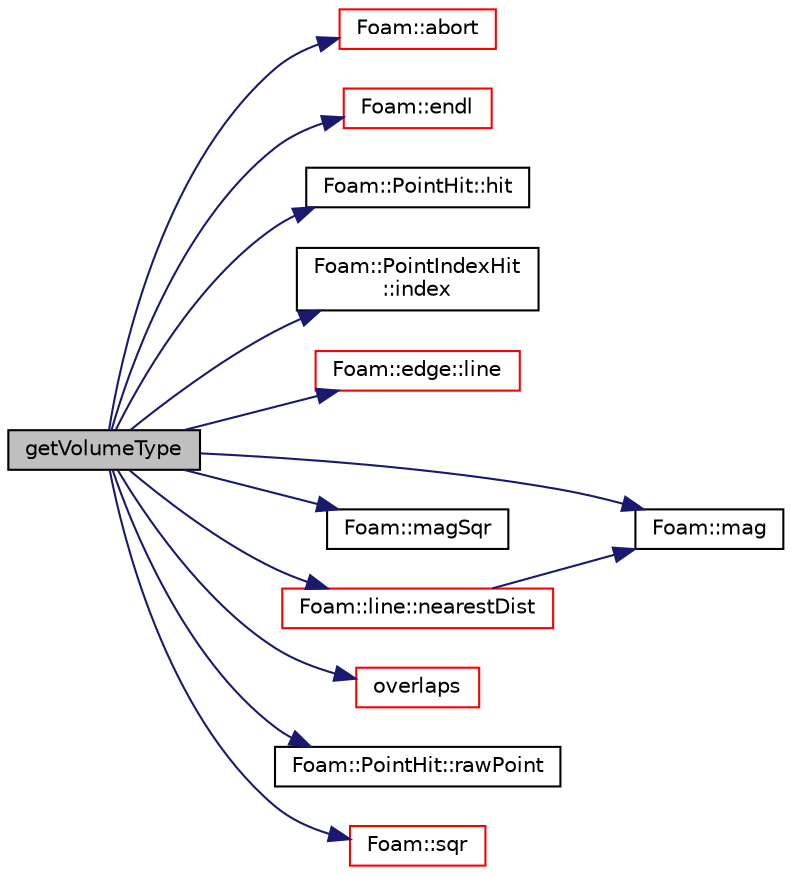 digraph "getVolumeType"
{
  bgcolor="transparent";
  edge [fontname="Helvetica",fontsize="10",labelfontname="Helvetica",labelfontsize="10"];
  node [fontname="Helvetica",fontsize="10",shape=record];
  rankdir="LR";
  Node1 [label="getVolumeType",height=0.2,width=0.4,color="black", fillcolor="grey75", style="filled", fontcolor="black"];
  Node1 -> Node2 [color="midnightblue",fontsize="10",style="solid",fontname="Helvetica"];
  Node2 [label="Foam::abort",height=0.2,width=0.4,color="red",URL="$a10758.html#a447107a607d03e417307c203fa5fb44b"];
  Node1 -> Node3 [color="midnightblue",fontsize="10",style="solid",fontname="Helvetica"];
  Node3 [label="Foam::endl",height=0.2,width=0.4,color="red",URL="$a10758.html#a2db8fe02a0d3909e9351bb4275b23ce4",tooltip="Add newline and flush stream. "];
  Node1 -> Node4 [color="midnightblue",fontsize="10",style="solid",fontname="Helvetica"];
  Node4 [label="Foam::PointHit::hit",height=0.2,width=0.4,color="black",URL="$a01887.html#ad963d38a624b8bf8b37c210109dba03c",tooltip="Is there a hit. "];
  Node1 -> Node5 [color="midnightblue",fontsize="10",style="solid",fontname="Helvetica"];
  Node5 [label="Foam::PointIndexHit\l::index",height=0.2,width=0.4,color="black",URL="$a01889.html#a7d1e8acadb27bd2b4e61457d47b71b6f",tooltip="Return index. "];
  Node1 -> Node6 [color="midnightblue",fontsize="10",style="solid",fontname="Helvetica"];
  Node6 [label="Foam::edge::line",height=0.2,width=0.4,color="red",URL="$a00612.html#aefea0e4a074dd0ba02419922ed063888",tooltip="Return edge line. "];
  Node1 -> Node7 [color="midnightblue",fontsize="10",style="solid",fontname="Helvetica"];
  Node7 [label="Foam::mag",height=0.2,width=0.4,color="black",URL="$a10758.html#a929da2a3fdcf3dacbbe0487d3a330dae"];
  Node1 -> Node8 [color="midnightblue",fontsize="10",style="solid",fontname="Helvetica"];
  Node8 [label="Foam::magSqr",height=0.2,width=0.4,color="black",URL="$a10758.html#ae6fff2c6981e6d9618aa5038e69def6e"];
  Node1 -> Node9 [color="midnightblue",fontsize="10",style="solid",fontname="Helvetica"];
  Node9 [label="Foam::line::nearestDist",height=0.2,width=0.4,color="red",URL="$a01331.html#a5793126218bf0f619549fc69390a1b51",tooltip="Return nearest distance to line from a given point. "];
  Node9 -> Node7 [color="midnightblue",fontsize="10",style="solid",fontname="Helvetica"];
  Node1 -> Node10 [color="midnightblue",fontsize="10",style="solid",fontname="Helvetica"];
  Node10 [label="overlaps",height=0.2,width=0.4,color="red",URL="$a02686.html#aea49f8ea149b750ff5d58a0a194a6526",tooltip="Does shape at index overlap bb. "];
  Node1 -> Node11 [color="midnightblue",fontsize="10",style="solid",fontname="Helvetica"];
  Node11 [label="Foam::PointHit::rawPoint",height=0.2,width=0.4,color="black",URL="$a01887.html#a6c68a01f71e2d6a820e0f0e3540aff0f",tooltip="Return point with no checking. "];
  Node1 -> Node12 [color="midnightblue",fontsize="10",style="solid",fontname="Helvetica"];
  Node12 [label="Foam::sqr",height=0.2,width=0.4,color="red",URL="$a10758.html#a277dc11c581d53826ab5090b08f3b17b"];
}

